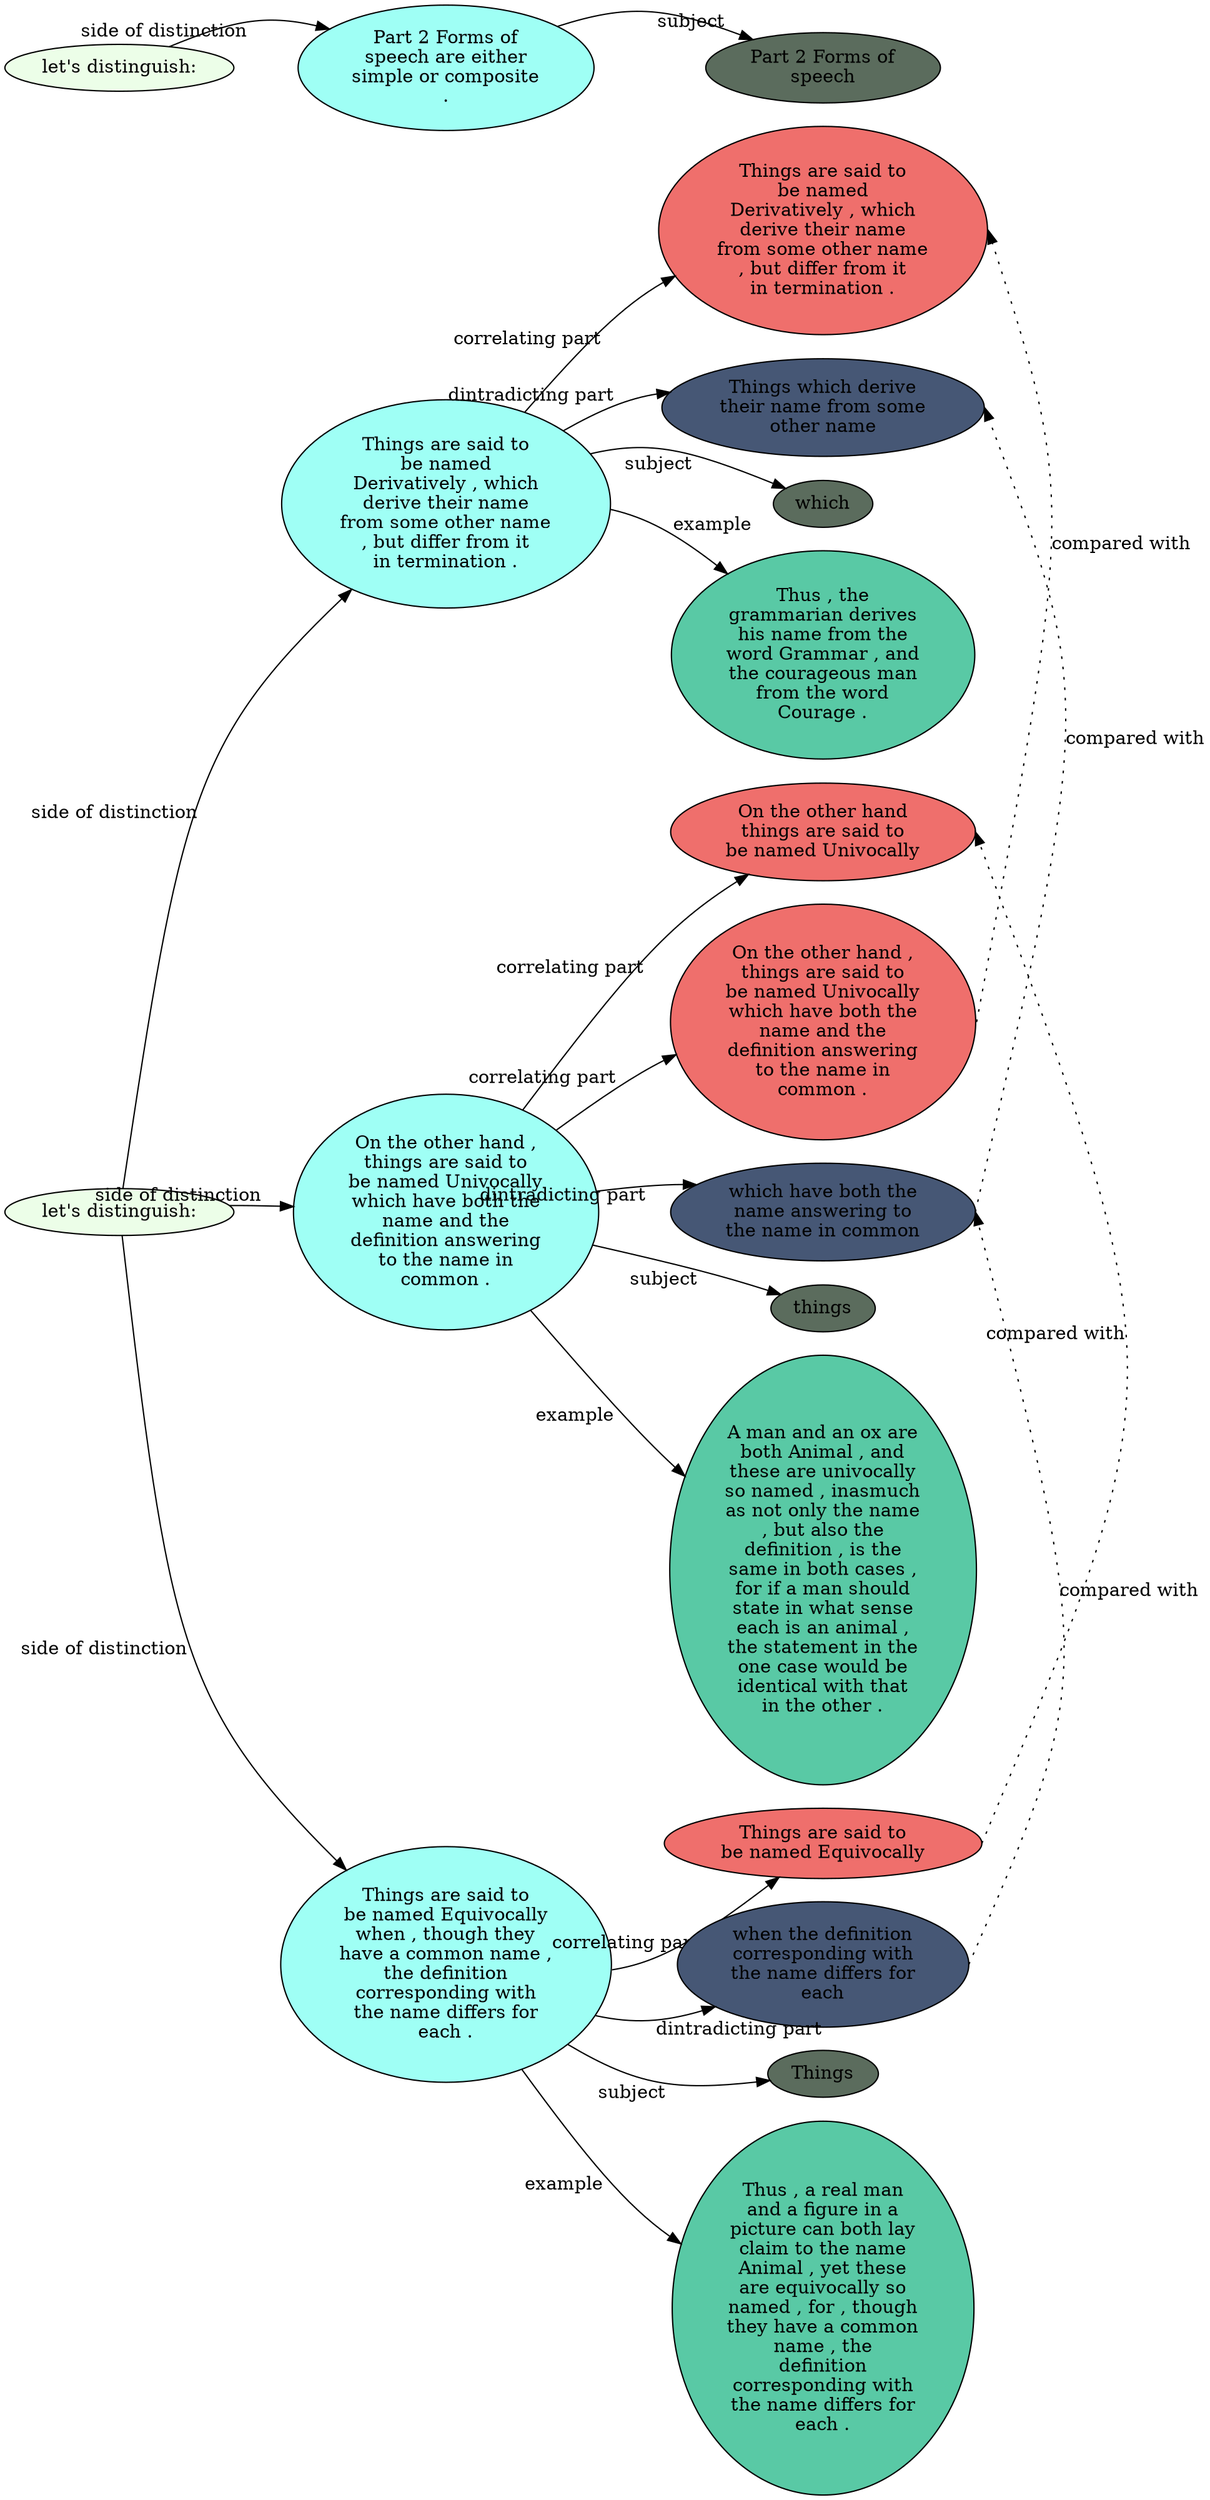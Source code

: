 strict digraph "" {
	graph [bb="0,0,750.79,1908.6",
		rankdir=LR,
		splines=curved,
		style=filled
	];
	node [label="\N"];
	center0	 [fillcolor="#ECFEE8",
		height=0.5,
		kind=center,
		label="let's distinguish:",
		pos="67.594,984.54",
		rank=0,
		style=filled,
		width=1.8776];
	5	 [fillcolor="#9FFFF5",
		height=2.2195,
		kind=predicate,
		label="Things are said to
be named
Derivatively , which
derive their name
from some other name
, but differ from it
in termination .",
		pos="274.43,1527.5",
		rank=1,
		style=filled,
		width=2.7891];
	center0 -> 5	 [kind=exclusion,
		pos="e,213.98,1463.4 69.617,1002.7 102.56,1297.4 109.79,1347.1 207.13,1455.8",
		xlabel="side of distinction",
		xlp="65.228,1291.5"];
	3	 [fillcolor="#9FFFF5",
		height=2.5142,
		kind=predicate,
		label="On the other hand ,
things are said to
be named Univocally
which have both the
name and the
definition answering
to the name in
\
common .",
		pos="274.43,984.54",
		rank=1,
		style=filled,
		width=2.632];
	center0 -> 3	 [kind=exclusion,
		pos="e,179.66,988.56 132.78,989.35 142.96,989.48 154.51,989.33 169.38,988.89",
		xlabel="side of distinction",
		xlp="107.05,996.73"];
	0	 [fillcolor="#9FFFF5",
		height=2.5142,
		kind=predicate,
		label="Things are said to
be named Equivocally
when , though they
have a common name ,
the definition
corresponding with
the name differs \
for
each .",
		pos="274.43,407.54",
		rank=1,
		style=filled,
		width=2.8677];
	center0 -> 0	 [kind=exclusion,
		pos="e,209.68,478.29 69.026,966.4 93.49,656.86 99.369,604.9 203.04,485.86",
		xlabel="side of distinction",
		xlp="57.332,647.19"];
	correl37	 [fillcolor="#EF6F6C",
		height=2.2195,
		kind=correl,
		label="Things are said to
be named
Derivatively , which
derive their name
from some other name
, but differ from it
in termination .",
		pos="514.07,1735.5",
		rank=2,
		style=filled,
		width=2.7891];
	5 -> correl37	 [pos="e,424.36,1699.1 325.51,1596.6 365.11,1649.2 388.2,1675.5 415.67,1693.7",
		xlabel="correlating part",
		xlp="333.16,1650.6"];
	contra33	 [fillcolor="#465775",
		height=1.041,
		kind=contra,
		label="Things which derive
their name from some
other name",
		pos="514.07,1600.5",
		rank=2,
		style=filled,
		width=2.7302];
	5 -> contra33	 [pos="e,416.67,1605.9 351.03,1579.8 372.58,1593 389.19,1600.6 406.77,1604.3",
		xlabel="dintradicting part",
		xlp="429.5,1589"];
	subjectarg110	 [fillcolor="#5B6C5D",
		height=0.5,
		kind=subject,
		label=which,
		pos="514.07,1527.5",
		rank=2,
		style=filled,
		width=0.9027];
	5 -> subjectarg110	 [pos="e,487.79,1538.2 366.69,1559.8 403.04,1568.1 427.35,1562.1 478.32,1542",
		xlabel=subject,
		xlp="410.26,1551.3"];
	6	 [fillcolor="#59C9A5",
		height=2.2195,
		kind=example,
		label="Thus , the
grammarian derives
his name from the
word Grammar , and
the courageous man
from the word
Courage .",
		pos="514.07,1411.5",
		rank=2,
		style=filled,
		width=2.5927];
	5 -> 6	 [pos="e,450.82,1470.6 374.41,1517.8 397.78,1511.3 416.86,1499.7 443.19,1477.3",
		xlabel=example,
		xlp="438.99,1506.1"];
	correl22	 [fillcolor="#EF6F6C",
		height=1.041,
		kind=correl,
		label="On the other hand
things are said to
be named Univocally",
		pos="514.07,1276.5",
		rank=2,
		style=filled,
		width=2.632];
	3 -> correl22	 [pos="e,466.72,1243.9 322.29,1063.3 388.4,1171.2 411.75,1202.4 458.65,1237.9",
		xlabel="correlating part",
		xlp="355.68,1170.2"];
	correl24	 [fillcolor="#EF6F6C",
		height=2.5142,
		kind=correl,
		label="On the other hand ,
things are said to
be named Univocally
which have both the
name and the
definition answering
to the name in
\
common .",
		pos="514.07,1130.5",
		rank=2,
		style=filled,
		width=2.632];
	3 -> correl24	 [pos="e,422.71,1106.3 343.04,1047.5 373.4,1074.5 393.96,1090.8 413.68,1101.7",
		xlabel="correlating part",
		xlp="340.42,1088.2"];
	contra23	 [fillcolor="#465775",
		height=1.041,
		kind=contra,
		label="which have both the
name answering to
the name in common",
		pos="514.07,984.54",
		rank=2,
		style=filled,
		width=2.632];
	3 -> contra23	 [pos="e,439.5,1007.9 367.15,1003.3 393.87,1007.9 412.57,1009.8 429.29,1008.8",
		xlabel="dintradicting part",
		xlp="355.92,1000.8"];
	subjectarg66	 [fillcolor="#5B6C5D",
		height=0.5,
		kind=subject,
		label=things,
		pos="514.07,911.54",
		rank=2,
		style=filled,
		width=0.9027];
	3 -> subjectarg66	 [pos="e,487.04,921.81 365.75,959.58 425.6,943.05 448.07,936.14 477.6,925.31",
		xlabel=subject,
		xlp="413.57,932.8"];
	4	 [fillcolor="#59C9A5",
		height=4.5766,
		kind=example,
		label="A man and an ox are
both Animal , and
these are univocally
so named , inasmuch
as not only the name
, but also the
definition , \
is the
same in both cases ,
for if a man should
state in what sense
each is an animal ,
the statement in the
one case would be
identical \
with that
in the other .",
		pos="514.07,710.54",
		rank=2,
		style=filled,
		width=2.6124];
	3 -> 4	 [pos="e,427.83,776.38 326.5,908.4 370.74,844.16 396.29,809.27 420.64,783.7",
		xlabel=example,
		xlp="357.54,824.04"];
	correl2	 [fillcolor="#EF6F6C",
		height=0.74639,
		kind=correl,
		label="Things are said to
be named Equivocally",
		pos="514.07,500.54",
		rank=2,
		style=filled,
		width=2.7302];
	0 -> correl2	 [pos="e,483.34,474.84 377.76,409.89 408.02,416.42 431.83,432.51 475.55,468.41",
		xlabel="correlating part",
		xlp="392.52,429.14"];
	contra4	 [fillcolor="#465775",
		height=1.3356,
		kind=contra,
		label="when the definition
corresponding with
the name differs for
each",
		pos="514.07,407.54",
		rank=2,
		style=filled,
		width=2.4552];
	0 -> contra4	 [pos="e,441.64,379.71 370.65,374.42 392.1,370.06 409.66,370.86 431.83,376.83",
		xlabel="dintradicting part",
		xlp="359.52,364.61"];
	subjectarg6	 [fillcolor="#5B6C5D",
		height=0.5,
		kind=subject,
		label=Things,
		pos="514.07,323.54",
		rank=2,
		style=filled,
		width=0.97491];
	0 -> subjectarg6	 [pos="e,479.13,321.08 354.11,349.45 395.57,322.49 419.02,318.06 469.1,320.52",
		xlabel=subject,
		xlp="433.6,315.22"];
	1	 [fillcolor="#59C9A5",
		height=3.9873,
		kind=example,
		label="Thus , a real man
and a figure in a
picture can both lay
claim to the name
Animal , yet these
are equivocally so
named , for , though
\
they have a common
name , the
definition
corresponding with
the name differs for
each .",
		pos="514.07,143.54",
		rank=2,
		style=filled,
		width=2.5731];
	0 -> 1	 [pos="e,427.11,194.19 323.28,327.45 365.99,258.44 389.68,225.24 419.08,200.61",
		xlabel=example,
		xlp="352.68,239.87"];
	correl24:e -> correl37:e	 [constraint=false,
		pos="e,615.07,1735.5 609.07,1130.5 671.48,1531.1 672.52,1537.7 617.89,1725.9",
		style=dotted,
		xlabel="compared with",
		xlp="616.37,1500.4"];
	contra23:e -> contra33:e	 [constraint=false,
		pos="e,612.07,1600.5 609.07,984.54 687.04,1382.1 688.22,1388.1 615.48,1591",
		style=dotted,
		xlabel="compared with",
		xlp="709.79,1353.3"];
	correl2:e -> correl22:e	 [constraint=false,
		pos="e,609.07,1276.5 612.07,500.54 760.38,849.74 761.5,852.38 612.51,1267",
		style=dotted,
		xlabel="compared with",
		xlp="680.71,892.45"];
	contra4:e -> contra23:e	 [constraint=false,
		pos="e,609.07,984.54 603.07,407.54 692.57,618.65 693.38,620.56 611.34,974.77",
		style=dotted,
		xlabel="compared with",
		xlp="708.35,696.34"];
	center1	 [fillcolor="#ECFEE8",
		height=0.5,
		kind=center,
		label="let's distinguish:",
		pos="67.594,1860.5",
		rank=0,
		style=filled,
		width=1.8776];
	7	 [fillcolor="#9FFFF5",
		height=1.3356,
		kind=predicate,
		label="Part 2 Forms of
speech are either
simple or composite
.",
		pos="274.43,1860.5",
		rank=1,
		style=filled,
		width=2.5142];
	center1 -> 7	 [kind=exclusion,
		pos="e,197.8,1886.2 104.25,1875.9 139.55,1890 159.11,1894.2 188.05,1888.4",
		xlabel="side of distinction",
		xlp="100.75,1897.3"];
	subjectarg131	 [fillcolor="#5B6C5D",
		height=0.74639,
		kind=subject,
		label="Part 2 Forms of
speech",
		pos="514.07,1860.5",
		rank=2,
		style=filled,
		width=2.0231];
	7 -> subjectarg131	 [pos="e,464.22,1880.3 348.73,1888.2 388.79,1900.5 411.74,1899.1 454.73,1883.8",
		xlabel=subject,
		xlp="387.97,1888.3"];
}
